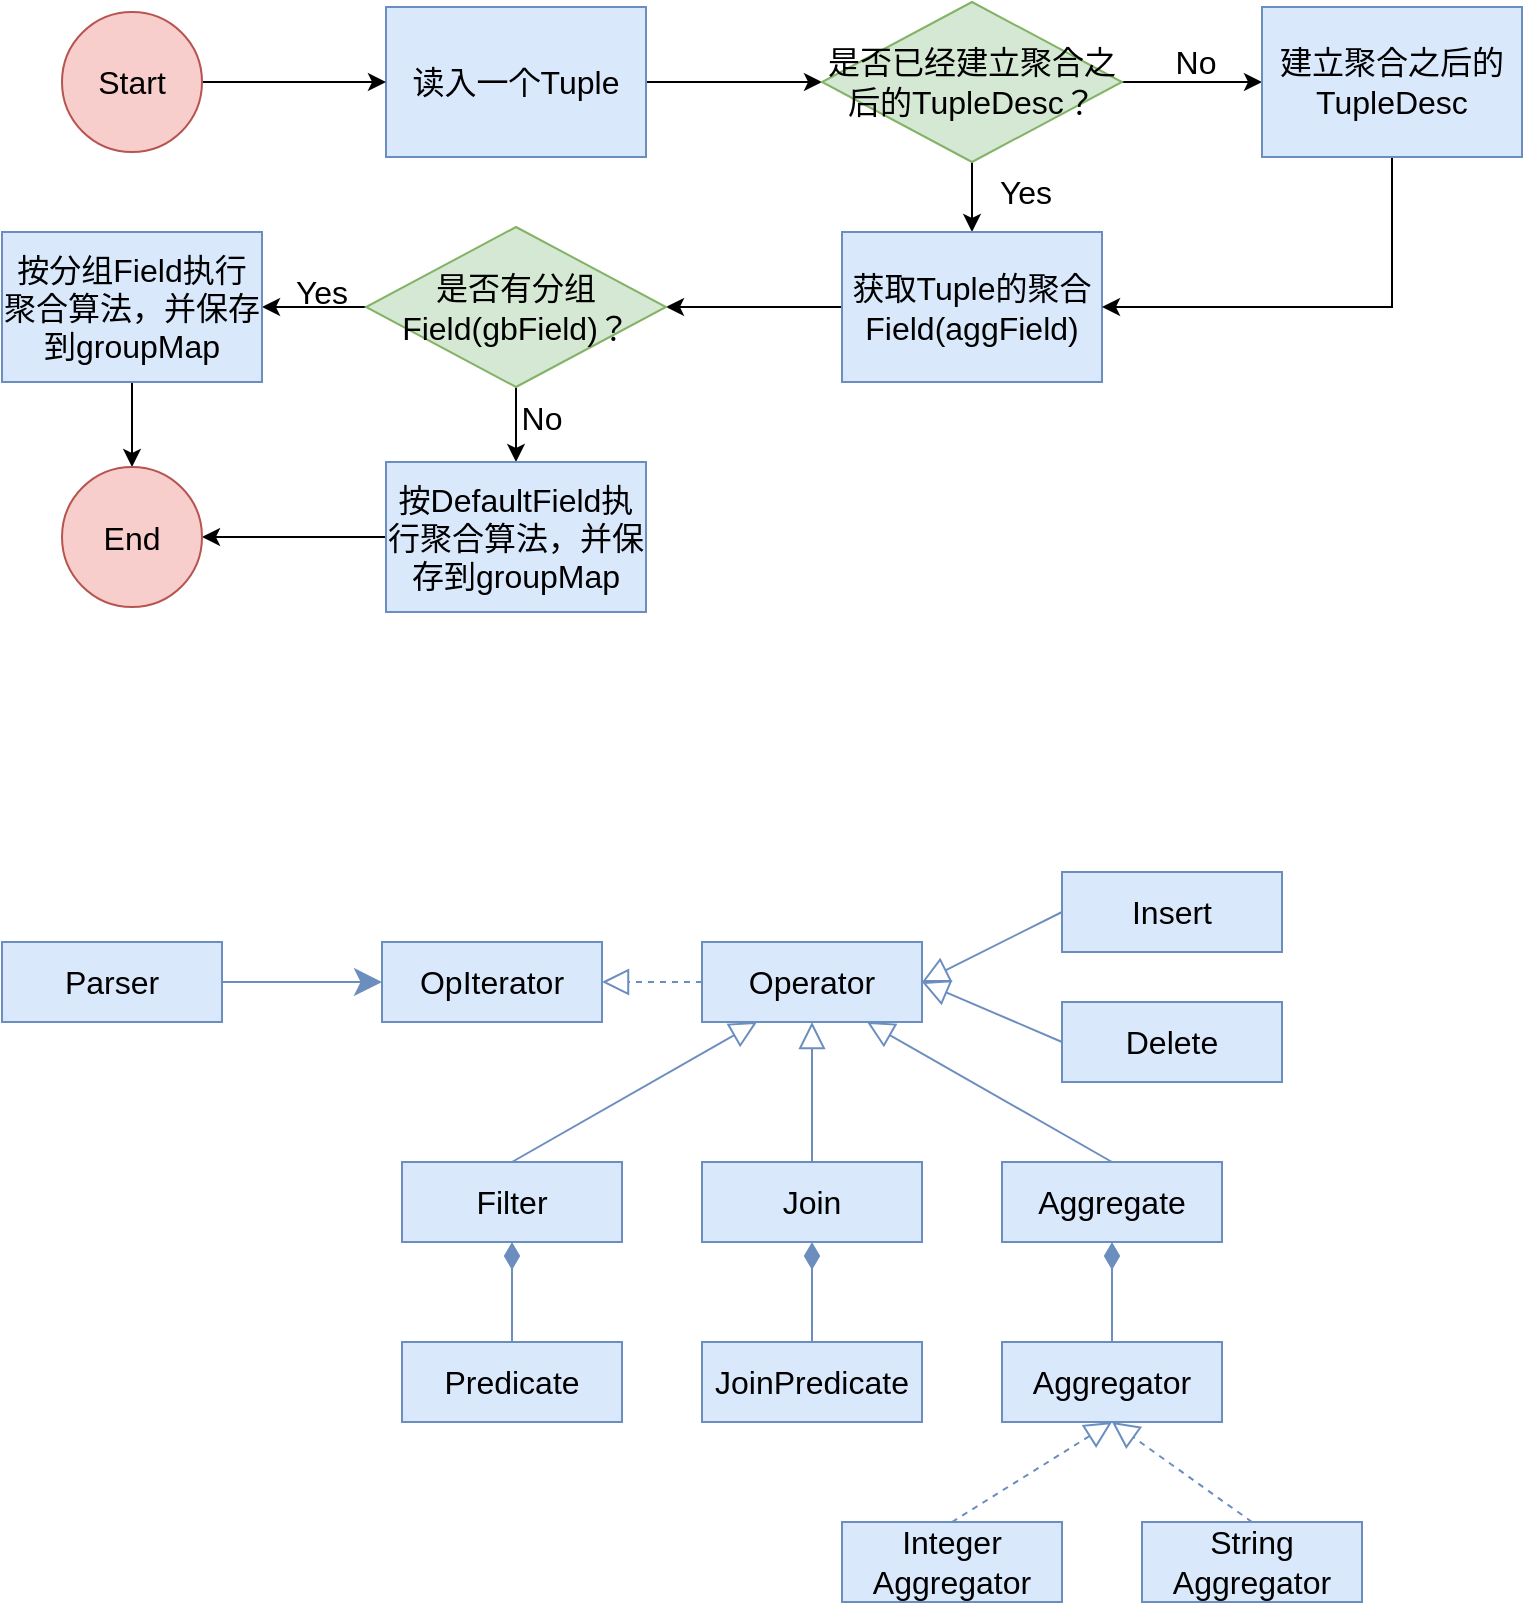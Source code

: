 <mxfile version="18.0.6" type="device"><diagram id="ae3R_Px6EGw8A74liLMd" name="第 1 页"><mxGraphModel dx="771" dy="537" grid="0" gridSize="10" guides="1" tooltips="1" connect="1" arrows="1" fold="1" page="1" pageScale="1" pageWidth="827" pageHeight="1169" math="0" shadow="0"><root><mxCell id="0"/><mxCell id="1" parent="0"/><mxCell id="BeGWAy9pxTuVmt8w9Tzl-30" value="Parser" style="rounded=0;whiteSpace=wrap;html=1;fontSize=16;fillColor=#dae8fc;strokeColor=#6c8ebf;" parent="1" vertex="1"><mxGeometry x="42" y="600" width="110" height="40" as="geometry"/></mxCell><mxCell id="BeGWAy9pxTuVmt8w9Tzl-31" value="OpIterator" style="rounded=0;whiteSpace=wrap;html=1;fontSize=16;fillColor=#dae8fc;strokeColor=#6c8ebf;" parent="1" vertex="1"><mxGeometry x="232" y="600" width="110" height="40" as="geometry"/></mxCell><mxCell id="BeGWAy9pxTuVmt8w9Tzl-32" value="Operator" style="rounded=0;whiteSpace=wrap;html=1;fontSize=16;fillColor=#dae8fc;strokeColor=#6c8ebf;" parent="1" vertex="1"><mxGeometry x="392" y="600" width="110" height="40" as="geometry"/></mxCell><mxCell id="BeGWAy9pxTuVmt8w9Tzl-34" value="" style="endArrow=classic;html=1;rounded=0;fontSize=16;endSize=11;strokeWidth=1;exitX=1;exitY=0.5;exitDx=0;exitDy=0;entryX=0;entryY=0.5;entryDx=0;entryDy=0;fillColor=#dae8fc;strokeColor=#6c8ebf;" parent="1" source="BeGWAy9pxTuVmt8w9Tzl-30" target="BeGWAy9pxTuVmt8w9Tzl-31" edge="1"><mxGeometry width="50" height="50" relative="1" as="geometry"><mxPoint x="152" y="270" as="sourcePoint"/><mxPoint x="262" y="465" as="targetPoint"/></mxGeometry></mxCell><mxCell id="BeGWAy9pxTuVmt8w9Tzl-35" style="edgeStyle=orthogonalEdgeStyle;rounded=0;orthogonalLoop=1;jettySize=auto;html=1;exitX=0;exitY=0.5;exitDx=0;exitDy=0;dashed=1;fontSize=16;endArrow=block;endFill=0;endSize=11;strokeWidth=1;fillColor=#dae8fc;strokeColor=#6c8ebf;" parent="1" source="BeGWAy9pxTuVmt8w9Tzl-32" edge="1"><mxGeometry relative="1" as="geometry"><mxPoint x="317" y="395" as="sourcePoint"/><mxPoint x="342" y="620" as="targetPoint"/></mxGeometry></mxCell><mxCell id="BeGWAy9pxTuVmt8w9Tzl-36" value="Filter" style="rounded=0;whiteSpace=wrap;html=1;fontSize=16;fillColor=#dae8fc;strokeColor=#6c8ebf;" parent="1" vertex="1"><mxGeometry x="242" y="710" width="110" height="40" as="geometry"/></mxCell><mxCell id="BeGWAy9pxTuVmt8w9Tzl-37" value="Join" style="rounded=0;whiteSpace=wrap;html=1;fontSize=16;fillColor=#dae8fc;strokeColor=#6c8ebf;" parent="1" vertex="1"><mxGeometry x="392" y="710" width="110" height="40" as="geometry"/></mxCell><mxCell id="BeGWAy9pxTuVmt8w9Tzl-40" value="" style="endArrow=block;html=1;rounded=0;fontSize=16;endSize=11;strokeWidth=1;exitX=0.5;exitY=0;exitDx=0;exitDy=0;fillColor=#dae8fc;strokeColor=#6c8ebf;endFill=0;entryX=0.25;entryY=1;entryDx=0;entryDy=0;" parent="1" source="BeGWAy9pxTuVmt8w9Tzl-36" target="BeGWAy9pxTuVmt8w9Tzl-32" edge="1"><mxGeometry width="50" height="50" relative="1" as="geometry"><mxPoint x="162" y="630" as="sourcePoint"/><mxPoint x="242" y="630" as="targetPoint"/></mxGeometry></mxCell><mxCell id="BeGWAy9pxTuVmt8w9Tzl-42" value="" style="endArrow=block;html=1;rounded=0;fontSize=16;endSize=11;strokeWidth=1;exitX=0.5;exitY=0;exitDx=0;exitDy=0;entryX=0.5;entryY=1;entryDx=0;entryDy=0;fillColor=#dae8fc;strokeColor=#6c8ebf;endFill=0;" parent="1" source="BeGWAy9pxTuVmt8w9Tzl-37" target="BeGWAy9pxTuVmt8w9Tzl-32" edge="1"><mxGeometry width="50" height="50" relative="1" as="geometry"><mxPoint x="287" y="720" as="sourcePoint"/><mxPoint x="457" y="650" as="targetPoint"/></mxGeometry></mxCell><mxCell id="BeGWAy9pxTuVmt8w9Tzl-43" value="Aggregate" style="rounded=0;whiteSpace=wrap;html=1;fontSize=16;fillColor=#dae8fc;strokeColor=#6c8ebf;" parent="1" vertex="1"><mxGeometry x="542" y="710" width="110" height="40" as="geometry"/></mxCell><mxCell id="BeGWAy9pxTuVmt8w9Tzl-44" value="" style="endArrow=block;html=1;rounded=0;fontSize=16;endSize=11;strokeWidth=1;exitX=0.5;exitY=0;exitDx=0;exitDy=0;entryX=0.75;entryY=1;entryDx=0;entryDy=0;fillColor=#dae8fc;strokeColor=#6c8ebf;endFill=0;" parent="1" source="BeGWAy9pxTuVmt8w9Tzl-43" target="BeGWAy9pxTuVmt8w9Tzl-32" edge="1"><mxGeometry width="50" height="50" relative="1" as="geometry"><mxPoint x="427" y="720" as="sourcePoint"/><mxPoint x="457" y="650" as="targetPoint"/></mxGeometry></mxCell><mxCell id="BeGWAy9pxTuVmt8w9Tzl-45" value="Predicate" style="rounded=0;whiteSpace=wrap;html=1;fontSize=16;fillColor=#dae8fc;strokeColor=#6c8ebf;" parent="1" vertex="1"><mxGeometry x="242" y="800" width="110" height="40" as="geometry"/></mxCell><mxCell id="BeGWAy9pxTuVmt8w9Tzl-47" value="" style="endArrow=diamondThin;html=1;rounded=0;fontSize=16;endSize=11;strokeWidth=1;exitX=0.5;exitY=0;exitDx=0;exitDy=0;entryX=0.5;entryY=1;entryDx=0;entryDy=0;endFill=1;fillColor=#dae8fc;strokeColor=#6c8ebf;" parent="1" source="BeGWAy9pxTuVmt8w9Tzl-45" target="BeGWAy9pxTuVmt8w9Tzl-36" edge="1"><mxGeometry width="50" height="50" relative="1" as="geometry"><mxPoint x="339.5" y="750" as="sourcePoint"/><mxPoint x="232" y="680" as="targetPoint"/></mxGeometry></mxCell><mxCell id="BeGWAy9pxTuVmt8w9Tzl-48" value="JoinPredicate" style="rounded=0;whiteSpace=wrap;html=1;fontSize=16;fillColor=#dae8fc;strokeColor=#6c8ebf;" parent="1" vertex="1"><mxGeometry x="392" y="800" width="110" height="40" as="geometry"/></mxCell><mxCell id="BeGWAy9pxTuVmt8w9Tzl-49" value="" style="endArrow=diamondThin;html=1;rounded=0;fontSize=16;endSize=11;strokeWidth=1;exitX=0.5;exitY=0;exitDx=0;exitDy=0;endFill=1;fillColor=#dae8fc;strokeColor=#6c8ebf;" parent="1" source="BeGWAy9pxTuVmt8w9Tzl-48" target="BeGWAy9pxTuVmt8w9Tzl-37" edge="1"><mxGeometry width="50" height="50" relative="1" as="geometry"><mxPoint x="307" y="810" as="sourcePoint"/><mxPoint x="307" y="760" as="targetPoint"/></mxGeometry></mxCell><mxCell id="BeGWAy9pxTuVmt8w9Tzl-50" value="Aggregator" style="rounded=0;whiteSpace=wrap;html=1;fontSize=16;fillColor=#dae8fc;strokeColor=#6c8ebf;" parent="1" vertex="1"><mxGeometry x="542" y="800" width="110" height="40" as="geometry"/></mxCell><mxCell id="BeGWAy9pxTuVmt8w9Tzl-52" value="" style="endArrow=diamondThin;html=1;rounded=0;fontSize=16;endSize=11;strokeWidth=1;exitX=0.5;exitY=0;exitDx=0;exitDy=0;endFill=1;fillColor=#dae8fc;strokeColor=#6c8ebf;entryX=0.5;entryY=1;entryDx=0;entryDy=0;" parent="1" source="BeGWAy9pxTuVmt8w9Tzl-50" target="BeGWAy9pxTuVmt8w9Tzl-43" edge="1"><mxGeometry width="50" height="50" relative="1" as="geometry"><mxPoint x="457" y="810" as="sourcePoint"/><mxPoint x="457" y="760" as="targetPoint"/></mxGeometry></mxCell><mxCell id="BeGWAy9pxTuVmt8w9Tzl-53" value="Integer&lt;br&gt;Aggregator" style="rounded=0;whiteSpace=wrap;html=1;fontSize=16;fillColor=#dae8fc;strokeColor=#6c8ebf;" parent="1" vertex="1"><mxGeometry x="462" y="890" width="110" height="40" as="geometry"/></mxCell><mxCell id="BeGWAy9pxTuVmt8w9Tzl-54" value="String&lt;br&gt;Aggregator" style="rounded=0;whiteSpace=wrap;html=1;fontSize=16;fillColor=#dae8fc;strokeColor=#6c8ebf;" parent="1" vertex="1"><mxGeometry x="612" y="890" width="110" height="40" as="geometry"/></mxCell><mxCell id="BeGWAy9pxTuVmt8w9Tzl-57" value="" style="endArrow=block;html=1;rounded=0;fontSize=16;endSize=11;strokeWidth=1;exitX=0.5;exitY=0;exitDx=0;exitDy=0;fillColor=#dae8fc;strokeColor=#6c8ebf;endFill=0;entryX=0.5;entryY=1;entryDx=0;entryDy=0;dashed=1;" parent="1" source="BeGWAy9pxTuVmt8w9Tzl-53" target="BeGWAy9pxTuVmt8w9Tzl-50" edge="1"><mxGeometry width="50" height="50" relative="1" as="geometry"><mxPoint x="307" y="720" as="sourcePoint"/><mxPoint x="429.5" y="650" as="targetPoint"/></mxGeometry></mxCell><mxCell id="BeGWAy9pxTuVmt8w9Tzl-58" value="" style="endArrow=block;html=1;rounded=0;fontSize=16;endSize=11;strokeWidth=1;exitX=0.5;exitY=0;exitDx=0;exitDy=0;fillColor=#dae8fc;strokeColor=#6c8ebf;endFill=0;entryX=0.5;entryY=1;entryDx=0;entryDy=0;dashed=1;" parent="1" source="BeGWAy9pxTuVmt8w9Tzl-54" target="BeGWAy9pxTuVmt8w9Tzl-50" edge="1"><mxGeometry width="50" height="50" relative="1" as="geometry"><mxPoint x="507" y="900" as="sourcePoint"/><mxPoint x="607" y="850" as="targetPoint"/></mxGeometry></mxCell><mxCell id="BeGWAy9pxTuVmt8w9Tzl-59" value="Insert" style="rounded=0;whiteSpace=wrap;html=1;fontSize=16;fillColor=#dae8fc;strokeColor=#6c8ebf;" parent="1" vertex="1"><mxGeometry x="572" y="565" width="110" height="40" as="geometry"/></mxCell><mxCell id="BeGWAy9pxTuVmt8w9Tzl-60" value="Delete" style="rounded=0;whiteSpace=wrap;html=1;fontSize=16;fillColor=#dae8fc;strokeColor=#6c8ebf;" parent="1" vertex="1"><mxGeometry x="572" y="630" width="110" height="40" as="geometry"/></mxCell><mxCell id="BeGWAy9pxTuVmt8w9Tzl-61" value="" style="endArrow=block;html=1;rounded=0;fontSize=16;endSize=11;strokeWidth=1;exitX=0;exitY=0.5;exitDx=0;exitDy=0;entryX=1;entryY=0.5;entryDx=0;entryDy=0;fillColor=#dae8fc;strokeColor=#6c8ebf;endFill=0;" parent="1" source="BeGWAy9pxTuVmt8w9Tzl-59" target="BeGWAy9pxTuVmt8w9Tzl-32" edge="1"><mxGeometry width="50" height="50" relative="1" as="geometry"><mxPoint x="607" y="720" as="sourcePoint"/><mxPoint x="484.5" y="650" as="targetPoint"/></mxGeometry></mxCell><mxCell id="BeGWAy9pxTuVmt8w9Tzl-62" value="" style="endArrow=block;html=1;rounded=0;fontSize=16;endSize=11;strokeWidth=1;exitX=0;exitY=0.5;exitDx=0;exitDy=0;entryX=1;entryY=0.5;entryDx=0;entryDy=0;fillColor=#dae8fc;strokeColor=#6c8ebf;endFill=0;" parent="1" source="BeGWAy9pxTuVmt8w9Tzl-60" target="BeGWAy9pxTuVmt8w9Tzl-32" edge="1"><mxGeometry width="50" height="50" relative="1" as="geometry"><mxPoint x="582" y="595" as="sourcePoint"/><mxPoint x="512" y="630" as="targetPoint"/></mxGeometry></mxCell><mxCell id="T3rJiIRwDw3RGJNTdWki-5" style="edgeStyle=orthogonalEdgeStyle;rounded=0;orthogonalLoop=1;jettySize=auto;html=1;exitX=1;exitY=0.5;exitDx=0;exitDy=0;entryX=0;entryY=0.5;entryDx=0;entryDy=0;fontSize=16;" edge="1" parent="1" source="T3rJiIRwDw3RGJNTdWki-1" target="T3rJiIRwDw3RGJNTdWki-4"><mxGeometry relative="1" as="geometry"/></mxCell><mxCell id="T3rJiIRwDw3RGJNTdWki-1" value="读入一个Tuple" style="rounded=0;whiteSpace=wrap;html=1;fontSize=16;fillColor=#dae8fc;strokeColor=#6c8ebf;" vertex="1" parent="1"><mxGeometry x="234" y="132.5" width="130" height="75" as="geometry"/></mxCell><mxCell id="T3rJiIRwDw3RGJNTdWki-3" style="edgeStyle=orthogonalEdgeStyle;rounded=0;orthogonalLoop=1;jettySize=auto;html=1;exitX=1;exitY=0.5;exitDx=0;exitDy=0;entryX=0;entryY=0.5;entryDx=0;entryDy=0;fontSize=16;" edge="1" parent="1" source="T3rJiIRwDw3RGJNTdWki-2" target="T3rJiIRwDw3RGJNTdWki-1"><mxGeometry relative="1" as="geometry"/></mxCell><mxCell id="T3rJiIRwDw3RGJNTdWki-2" value="Start" style="ellipse;whiteSpace=wrap;html=1;aspect=fixed;fontSize=16;fillColor=#f8cecc;strokeColor=#b85450;" vertex="1" parent="1"><mxGeometry x="72" y="135" width="70" height="70" as="geometry"/></mxCell><mxCell id="T3rJiIRwDw3RGJNTdWki-8" style="edgeStyle=orthogonalEdgeStyle;rounded=0;orthogonalLoop=1;jettySize=auto;html=1;exitX=1;exitY=0.5;exitDx=0;exitDy=0;entryX=0;entryY=0.5;entryDx=0;entryDy=0;fontSize=16;" edge="1" parent="1" source="T3rJiIRwDw3RGJNTdWki-4" target="T3rJiIRwDw3RGJNTdWki-7"><mxGeometry relative="1" as="geometry"/></mxCell><mxCell id="T3rJiIRwDw3RGJNTdWki-10" style="edgeStyle=orthogonalEdgeStyle;rounded=0;orthogonalLoop=1;jettySize=auto;html=1;exitX=0.5;exitY=1;exitDx=0;exitDy=0;entryX=0.5;entryY=0;entryDx=0;entryDy=0;fontSize=16;" edge="1" parent="1" source="T3rJiIRwDw3RGJNTdWki-4" target="T3rJiIRwDw3RGJNTdWki-6"><mxGeometry relative="1" as="geometry"/></mxCell><mxCell id="T3rJiIRwDw3RGJNTdWki-4" value="是否已经建立聚合之后的TupleDesc？" style="rhombus;whiteSpace=wrap;html=1;fontSize=16;fillColor=#d5e8d4;strokeColor=#82b366;" vertex="1" parent="1"><mxGeometry x="452" y="130" width="150" height="80" as="geometry"/></mxCell><mxCell id="T3rJiIRwDw3RGJNTdWki-14" style="edgeStyle=orthogonalEdgeStyle;rounded=0;orthogonalLoop=1;jettySize=auto;html=1;exitX=0;exitY=0.5;exitDx=0;exitDy=0;entryX=1;entryY=0.5;entryDx=0;entryDy=0;fontSize=16;" edge="1" parent="1" source="T3rJiIRwDw3RGJNTdWki-6" target="T3rJiIRwDw3RGJNTdWki-13"><mxGeometry relative="1" as="geometry"/></mxCell><mxCell id="T3rJiIRwDw3RGJNTdWki-6" value="获取Tuple的聚合Field(aggField)" style="rounded=0;whiteSpace=wrap;html=1;fontSize=16;fillColor=#dae8fc;strokeColor=#6c8ebf;" vertex="1" parent="1"><mxGeometry x="462" y="245" width="130" height="75" as="geometry"/></mxCell><mxCell id="T3rJiIRwDw3RGJNTdWki-12" style="edgeStyle=orthogonalEdgeStyle;rounded=0;orthogonalLoop=1;jettySize=auto;html=1;exitX=0.5;exitY=1;exitDx=0;exitDy=0;entryX=1;entryY=0.5;entryDx=0;entryDy=0;fontSize=16;" edge="1" parent="1" source="T3rJiIRwDw3RGJNTdWki-7" target="T3rJiIRwDw3RGJNTdWki-6"><mxGeometry relative="1" as="geometry"/></mxCell><mxCell id="T3rJiIRwDw3RGJNTdWki-7" value="建立聚合之后的TupleDesc" style="rounded=0;whiteSpace=wrap;html=1;fontSize=16;fillColor=#dae8fc;strokeColor=#6c8ebf;" vertex="1" parent="1"><mxGeometry x="672" y="132.5" width="130" height="75" as="geometry"/></mxCell><mxCell id="T3rJiIRwDw3RGJNTdWki-9" value="No" style="text;html=1;strokeColor=none;fillColor=none;align=center;verticalAlign=middle;whiteSpace=wrap;rounded=0;fontSize=16;" vertex="1" parent="1"><mxGeometry x="609" y="145" width="60" height="30" as="geometry"/></mxCell><mxCell id="T3rJiIRwDw3RGJNTdWki-11" value="Yes" style="text;html=1;strokeColor=none;fillColor=none;align=center;verticalAlign=middle;whiteSpace=wrap;rounded=0;fontSize=16;" vertex="1" parent="1"><mxGeometry x="524" y="210" width="60" height="30" as="geometry"/></mxCell><mxCell id="T3rJiIRwDw3RGJNTdWki-16" style="edgeStyle=orthogonalEdgeStyle;rounded=0;orthogonalLoop=1;jettySize=auto;html=1;exitX=0.5;exitY=1;exitDx=0;exitDy=0;entryX=0.5;entryY=0;entryDx=0;entryDy=0;fontSize=16;" edge="1" parent="1" source="T3rJiIRwDw3RGJNTdWki-13" target="T3rJiIRwDw3RGJNTdWki-15"><mxGeometry relative="1" as="geometry"/></mxCell><mxCell id="T3rJiIRwDw3RGJNTdWki-21" style="edgeStyle=orthogonalEdgeStyle;rounded=0;orthogonalLoop=1;jettySize=auto;html=1;exitX=0;exitY=0.5;exitDx=0;exitDy=0;entryX=1;entryY=0.5;entryDx=0;entryDy=0;fontSize=16;" edge="1" parent="1" source="T3rJiIRwDw3RGJNTdWki-13" target="T3rJiIRwDw3RGJNTdWki-17"><mxGeometry relative="1" as="geometry"/></mxCell><mxCell id="T3rJiIRwDw3RGJNTdWki-13" value="是否有分组Field(gbField)？" style="rhombus;whiteSpace=wrap;html=1;fontSize=16;fillColor=#d5e8d4;strokeColor=#82b366;" vertex="1" parent="1"><mxGeometry x="224" y="242.5" width="150" height="80" as="geometry"/></mxCell><mxCell id="T3rJiIRwDw3RGJNTdWki-24" style="edgeStyle=orthogonalEdgeStyle;rounded=0;orthogonalLoop=1;jettySize=auto;html=1;exitX=0;exitY=0.5;exitDx=0;exitDy=0;entryX=1;entryY=0.5;entryDx=0;entryDy=0;fontSize=16;" edge="1" parent="1" source="T3rJiIRwDw3RGJNTdWki-15" target="T3rJiIRwDw3RGJNTdWki-22"><mxGeometry relative="1" as="geometry"/></mxCell><mxCell id="T3rJiIRwDw3RGJNTdWki-15" value="按DefaultField执行聚合算法，并保存到groupMap" style="rounded=0;whiteSpace=wrap;html=1;fontSize=16;fillColor=#dae8fc;strokeColor=#6c8ebf;" vertex="1" parent="1"><mxGeometry x="234" y="360" width="130" height="75" as="geometry"/></mxCell><mxCell id="T3rJiIRwDw3RGJNTdWki-23" style="edgeStyle=orthogonalEdgeStyle;rounded=0;orthogonalLoop=1;jettySize=auto;html=1;exitX=0.5;exitY=1;exitDx=0;exitDy=0;entryX=0.5;entryY=0;entryDx=0;entryDy=0;fontSize=16;" edge="1" parent="1" source="T3rJiIRwDw3RGJNTdWki-17" target="T3rJiIRwDw3RGJNTdWki-22"><mxGeometry relative="1" as="geometry"/></mxCell><mxCell id="T3rJiIRwDw3RGJNTdWki-17" value="按分组Field执行聚合算法，并保存到groupMap" style="rounded=0;whiteSpace=wrap;html=1;fontSize=16;fillColor=#dae8fc;strokeColor=#6c8ebf;" vertex="1" parent="1"><mxGeometry x="42" y="245" width="130" height="75" as="geometry"/></mxCell><mxCell id="T3rJiIRwDw3RGJNTdWki-22" value="End" style="ellipse;whiteSpace=wrap;html=1;aspect=fixed;fontSize=16;fillColor=#f8cecc;strokeColor=#b85450;" vertex="1" parent="1"><mxGeometry x="72" y="362.5" width="70" height="70" as="geometry"/></mxCell><mxCell id="T3rJiIRwDw3RGJNTdWki-25" value="Yes" style="text;html=1;strokeColor=none;fillColor=none;align=center;verticalAlign=middle;whiteSpace=wrap;rounded=0;fontSize=16;" vertex="1" parent="1"><mxGeometry x="172" y="260" width="60" height="30" as="geometry"/></mxCell><mxCell id="T3rJiIRwDw3RGJNTdWki-26" value="No" style="text;html=1;strokeColor=none;fillColor=none;align=center;verticalAlign=middle;whiteSpace=wrap;rounded=0;fontSize=16;" vertex="1" parent="1"><mxGeometry x="282" y="322.5" width="60" height="30" as="geometry"/></mxCell></root></mxGraphModel></diagram></mxfile>